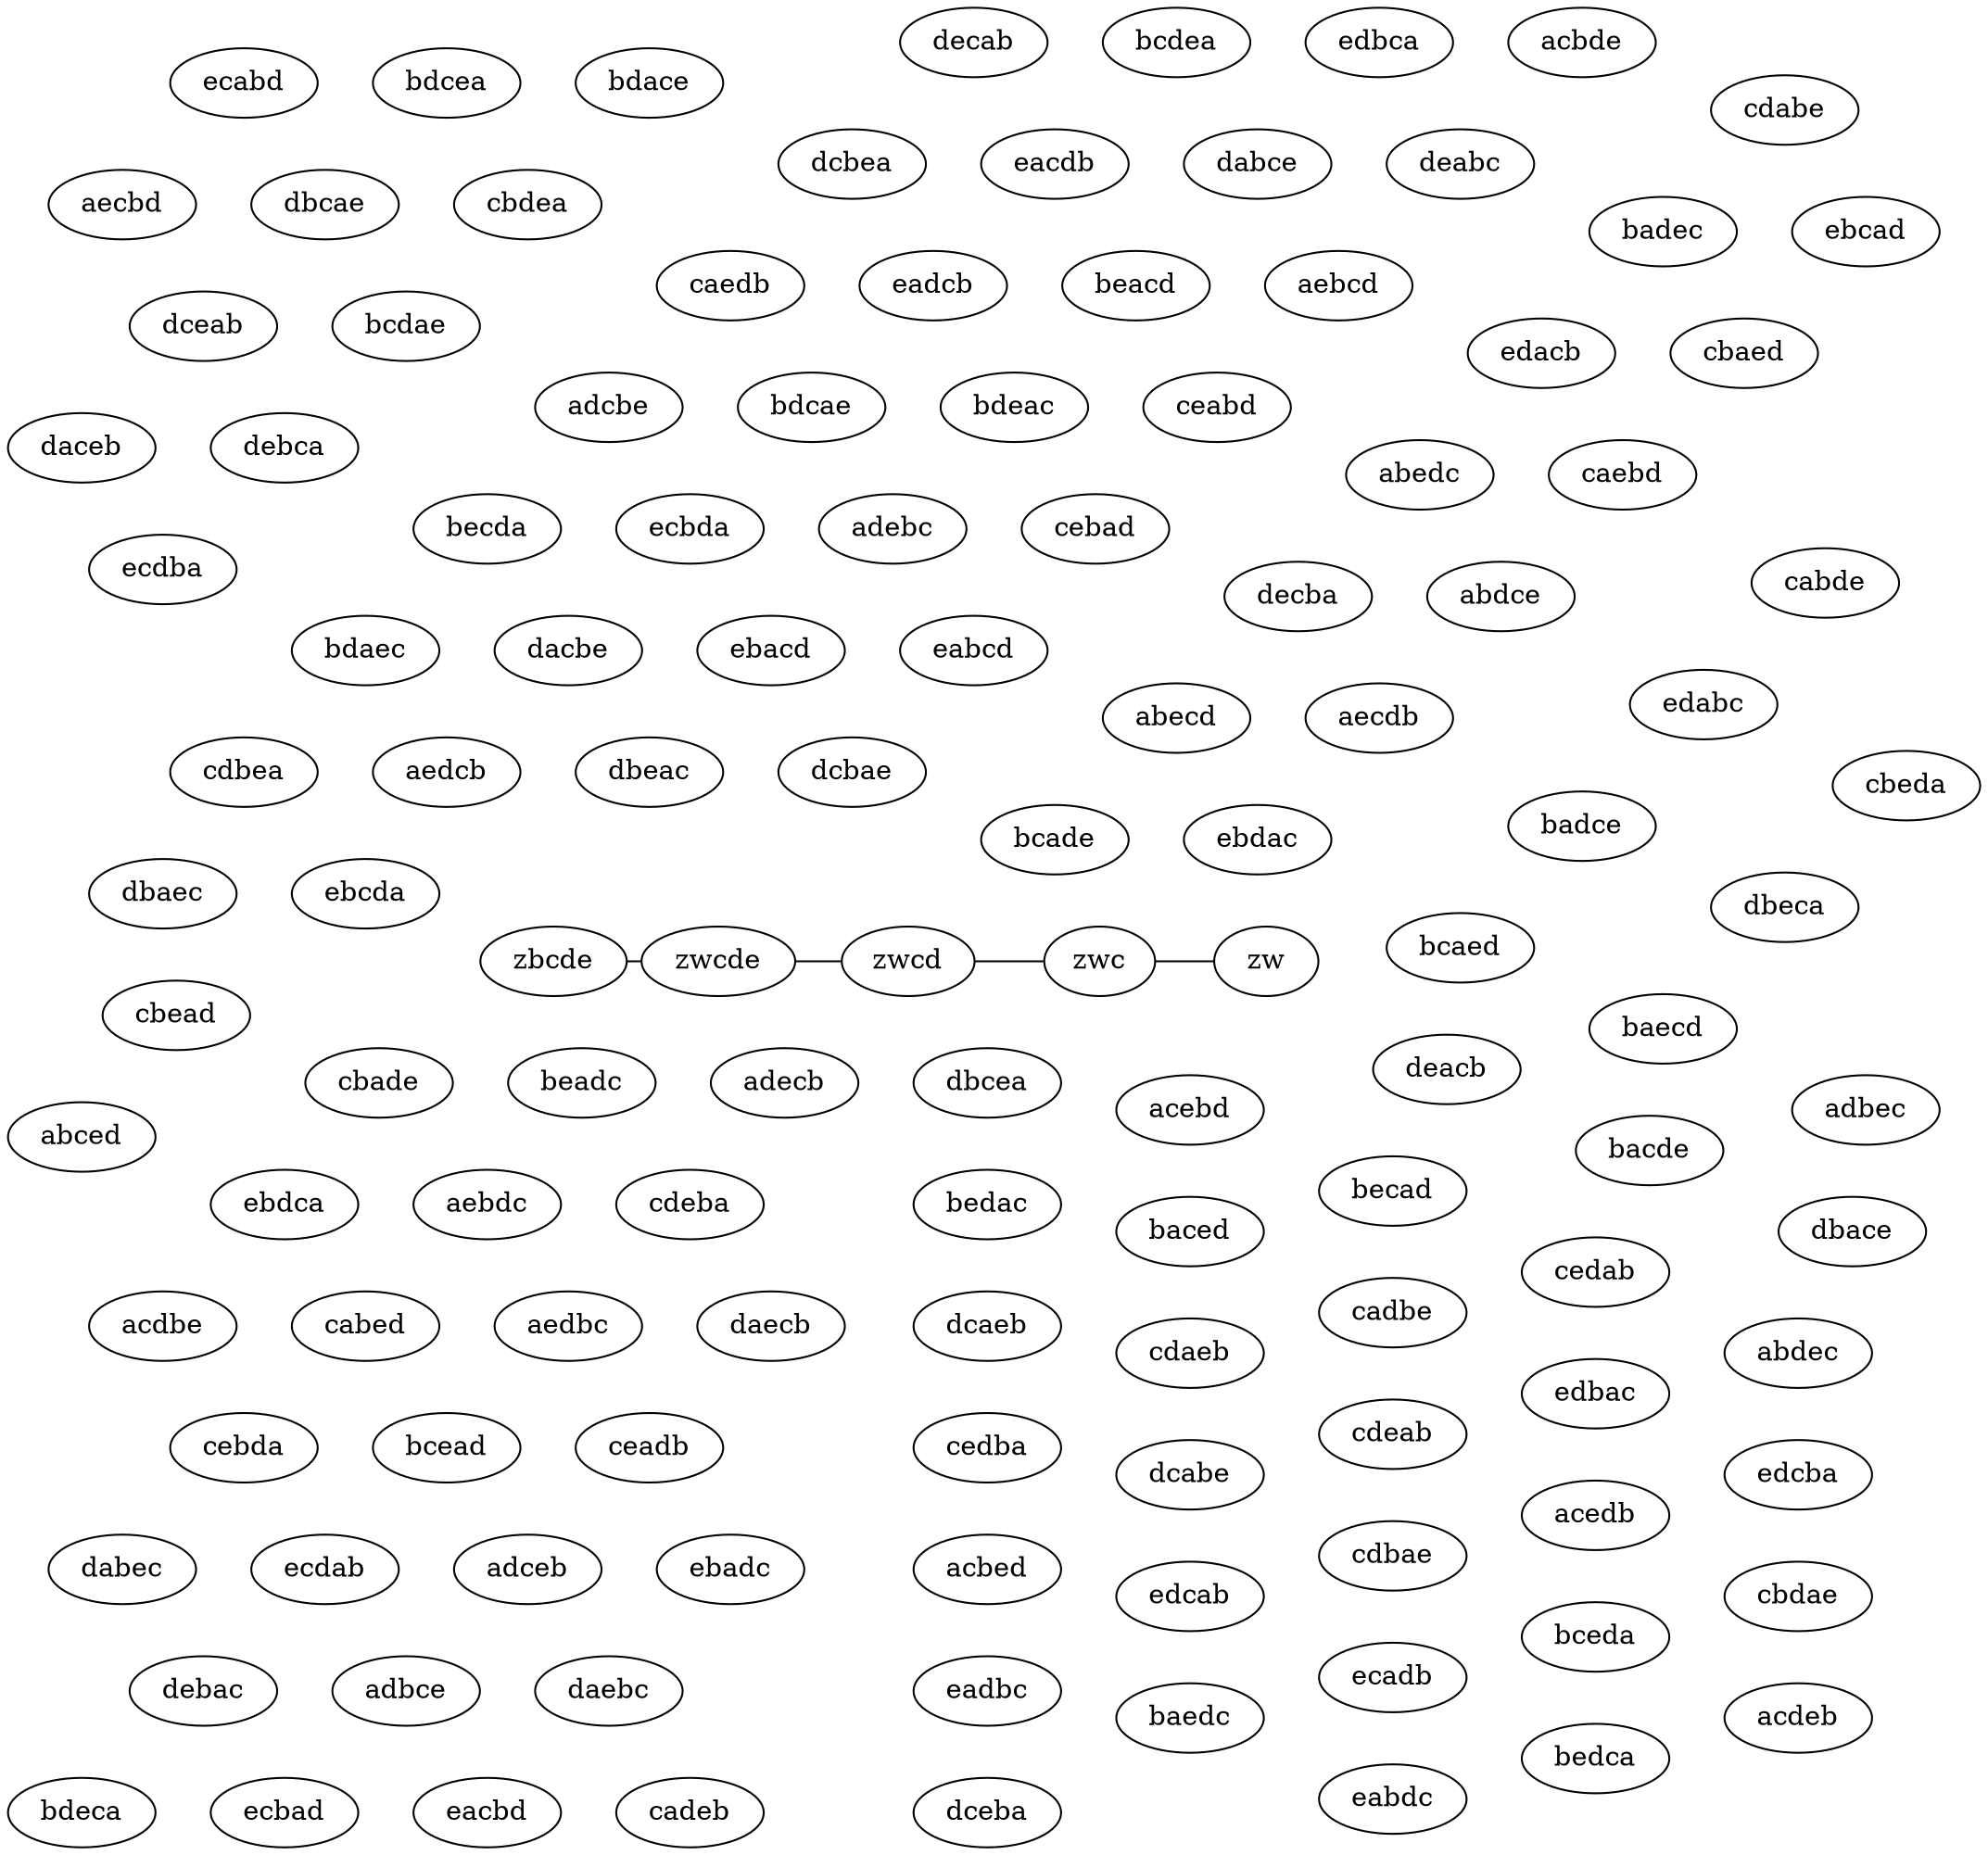 strict graph {
    graph [splines=true overlap=false layout=sfdp];
bcade
dcbae
dbcea
abecd
acebd
adecb
eabcd
ebacd
ebdac
bedac
cdeba
decba
baced
dbeac
cebad
adebc
ecbda
aecdb
cadbe
becad
beadc
dcaeb
dacbe
aedbc
zwcd -- zwc
zwcd -- zwcde
daecb
abedc
cdaeb
deacb
bcaed
ceabd
bdeac
bdcae
adcbe
becda
aebdc
abdce
cdeab
cedba
aedcb
bcead
ceadb
edacb
zwcde -- zwcd
zwcde -- zbcde
dcabe
bcdae
badce
acedb
edbac
cedab
cbade
aebcd
beacd
eadcb
caedb
zwc -- zwcd
zwc -- zw
bdaec
ebcda
cabed
caebd
cdbae
acbed
bacde
ecdab
adceb
ebadc
baecd
badec
edcab
cbdea
dbcae
debca
ebdca
edabc
bceda
deabc
dabce
zw -- zwc
eacdb
dcbea
cdbea
cebda
cbaed
ecadb
eadbc
dceab
debac
adbce
daebc
dbeca
cdabe
baedc
acdeb
cbdae
edcba
abdec
cbead
bdace
zbcde -- zwcde
bdcea
ecabd
ecdba
dbaec
acdbe
cabde
bedca
dbace
acbde
edbca
bcdea
decab
aecbd
dabec
adbec
ebcad
eabdc
dceba
daceb
abced
bdeca
ecbad
eacbd
cadeb
cbeda
}

